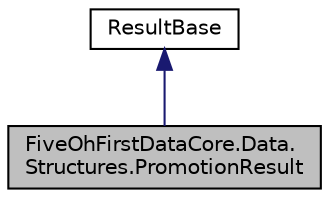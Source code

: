 digraph "FiveOhFirstDataCore.Data.Structures.PromotionResult"
{
 // LATEX_PDF_SIZE
  edge [fontname="Helvetica",fontsize="10",labelfontname="Helvetica",labelfontsize="10"];
  node [fontname="Helvetica",fontsize="10",shape=record];
  Node1 [label="FiveOhFirstDataCore.Data.\lStructures.PromotionResult",height=0.2,width=0.4,color="black", fillcolor="grey75", style="filled", fontcolor="black",tooltip=" "];
  Node2 -> Node1 [dir="back",color="midnightblue",fontsize="10",style="solid",fontname="Helvetica"];
  Node2 [label="ResultBase",height=0.2,width=0.4,color="black", fillcolor="white", style="filled",URL="$class_five_oh_first_data_core_1_1_data_1_1_structures_1_1_result_base.html",tooltip=" "];
}
